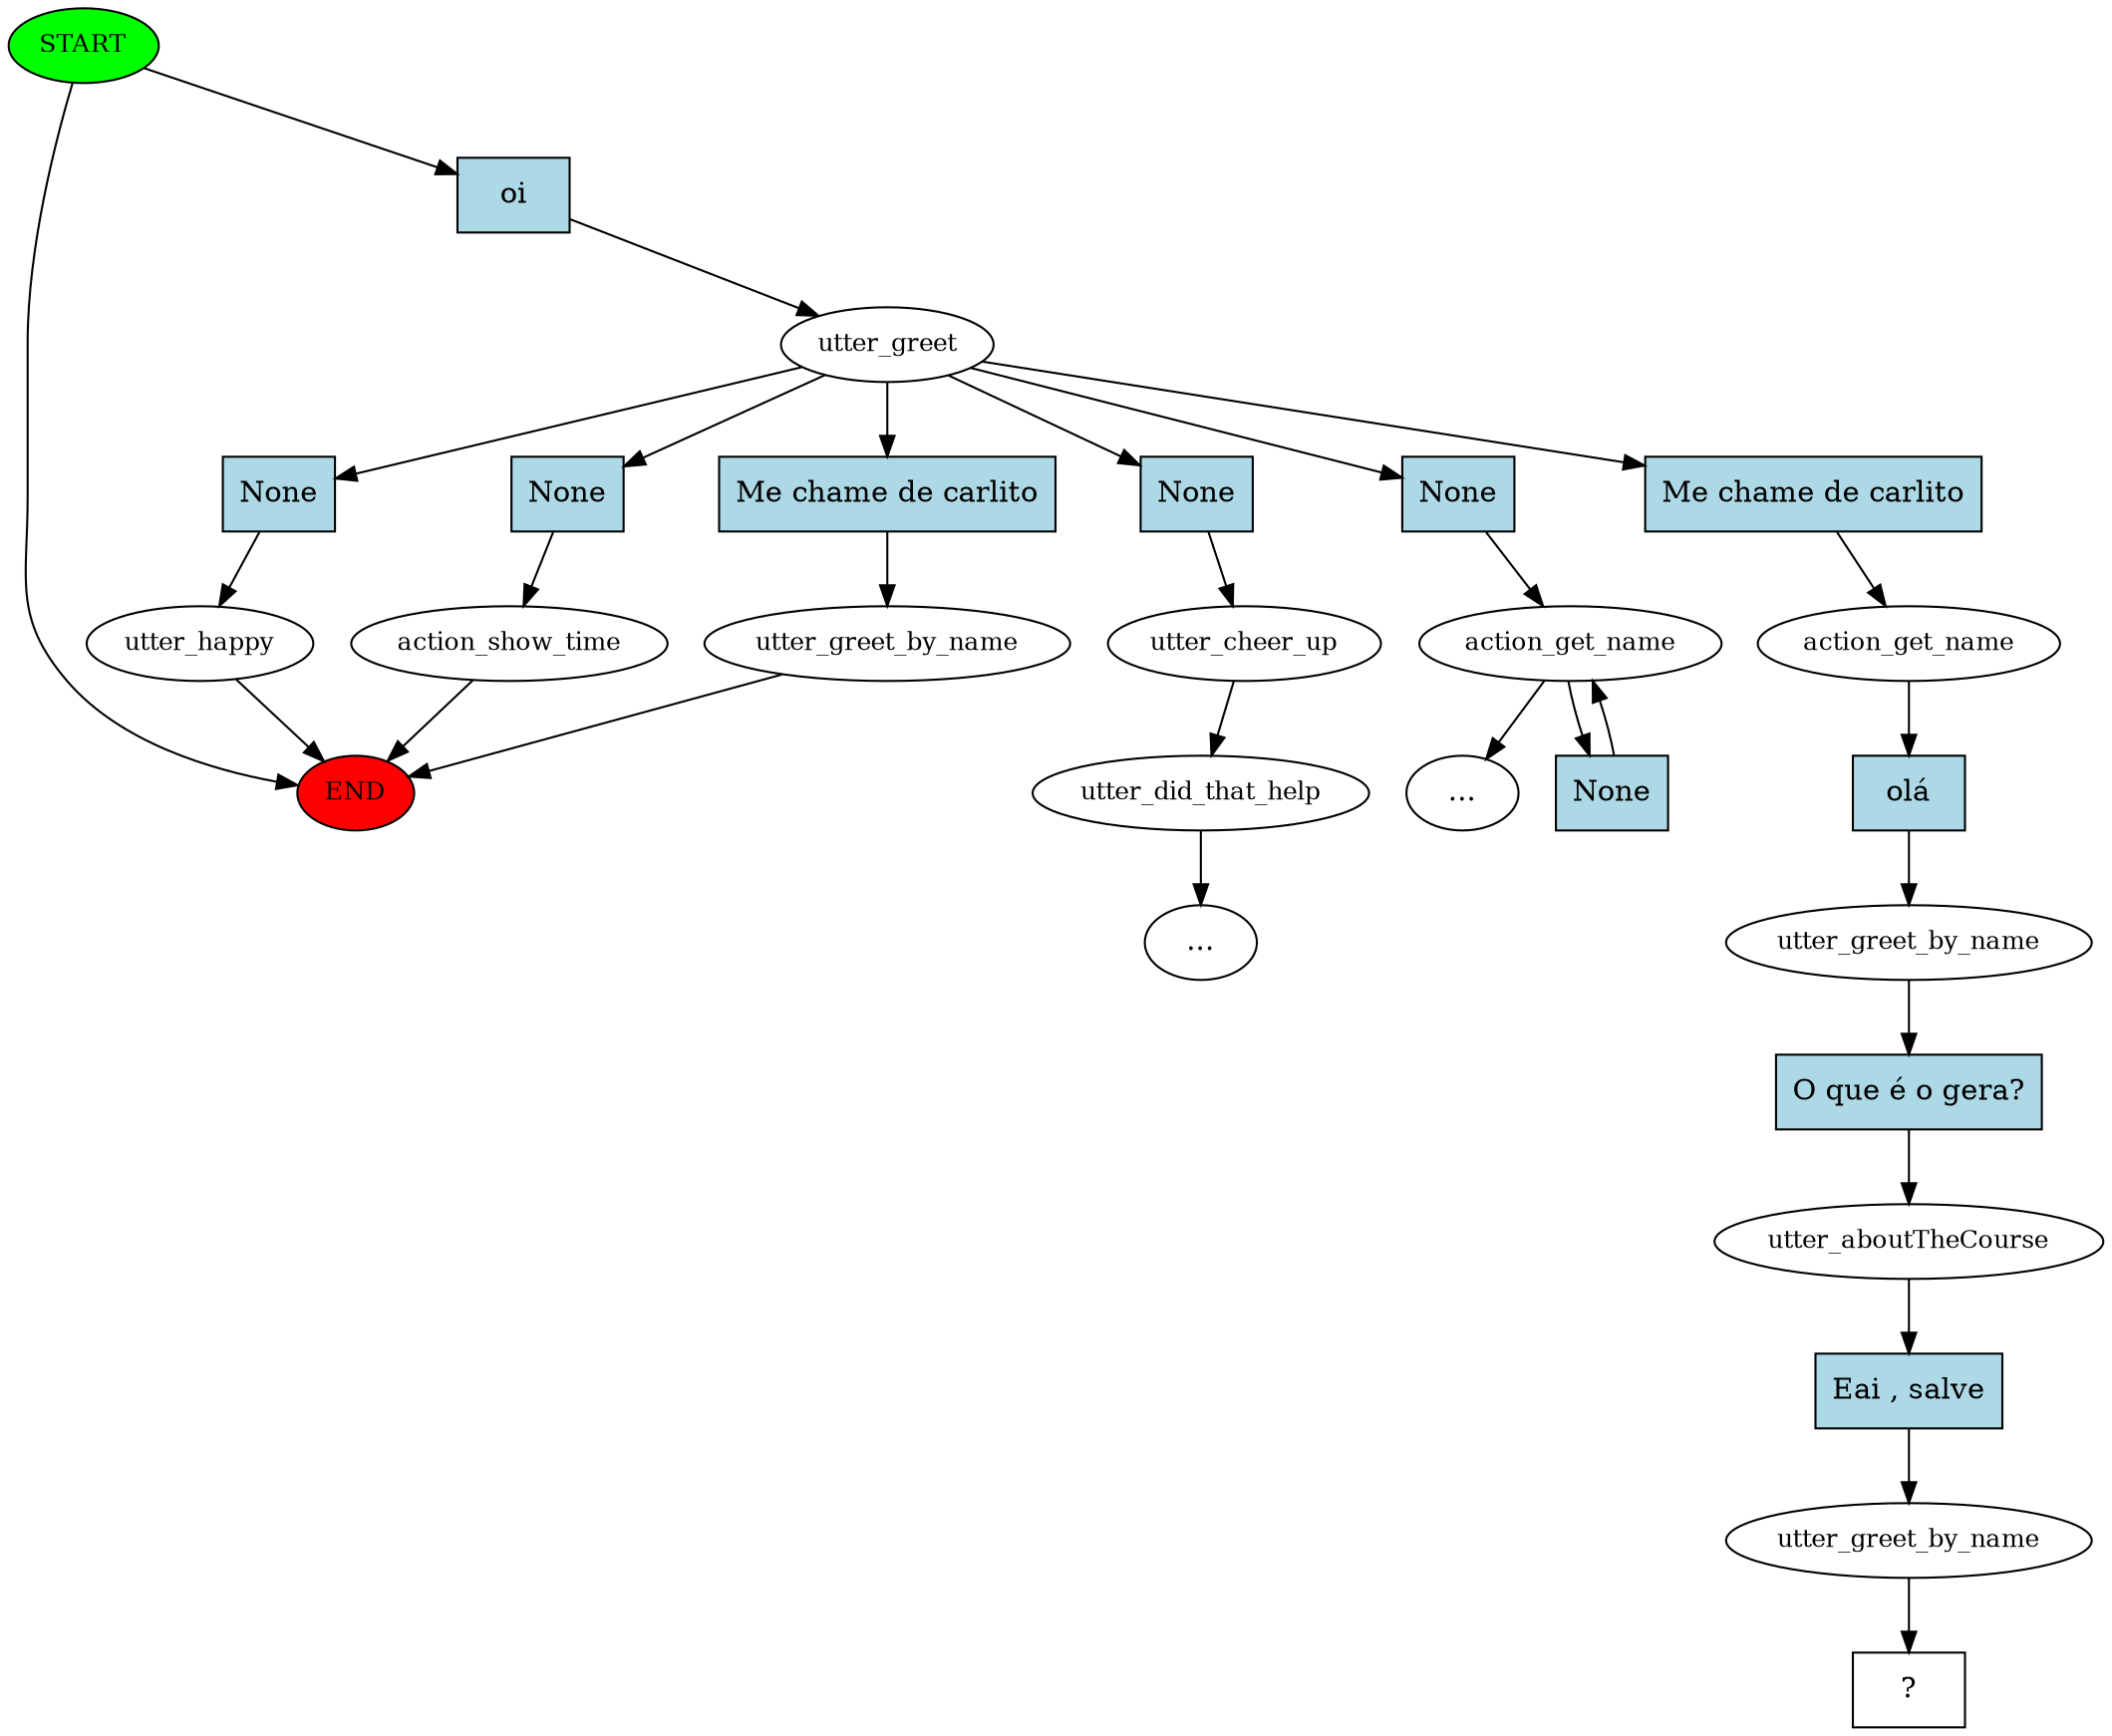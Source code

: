 digraph  {
0 [class="start active", fillcolor=green, fontsize=12, label=START, style=filled];
"-1" [class=end, fillcolor=red, fontsize=12, label=END, style=filled];
1 [class=active, fontsize=12, label=utter_greet];
2 [class="", fontsize=12, label=utter_happy];
4 [class="", fontsize=12, label=utter_cheer_up];
5 [class="", fontsize=12, label=utter_did_that_help];
"-4" [class=ellipsis, label="..."];
10 [class="", fontsize=12, label=action_show_time];
12 [class="", fontsize=12, label=action_get_name];
"-5" [class=ellipsis, label="..."];
15 [class="", fontsize=12, label=utter_greet_by_name];
17 [class=active, fontsize=12, label=action_get_name];
18 [class=active, fontsize=12, label=utter_greet_by_name];
19 [class=active, fontsize=12, label=utter_aboutTheCourse];
20 [class=active, fontsize=12, label=utter_greet_by_name];
21 [class="intent dashed active", label="  ?  ", shape=rect];
22 [class="intent active", fillcolor=lightblue, label=oi, shape=rect, style=filled];
23 [class=intent, fillcolor=lightblue, label=None, shape=rect, style=filled];
24 [class=intent, fillcolor=lightblue, label=None, shape=rect, style=filled];
25 [class=intent, fillcolor=lightblue, label=None, shape=rect, style=filled];
26 [class=intent, fillcolor=lightblue, label=None, shape=rect, style=filled];
27 [class=intent, fillcolor=lightblue, label="Me chame de carlito", shape=rect, style=filled];
28 [class="intent active", fillcolor=lightblue, label="Me chame de carlito", shape=rect, style=filled];
29 [class=intent, fillcolor=lightblue, label=None, shape=rect, style=filled];
30 [class="intent active", fillcolor=lightblue, label="olá", shape=rect, style=filled];
31 [class="intent active", fillcolor=lightblue, label="O que é o gera?", shape=rect, style=filled];
32 [class="intent active", fillcolor=lightblue, label="Eai , salve", shape=rect, style=filled];
0 -> "-1"  [class="", key=NONE, label=""];
0 -> 22  [class=active, key=0];
1 -> 23  [class="", key=0];
1 -> 24  [class="", key=0];
1 -> 25  [class="", key=0];
1 -> 26  [class="", key=0];
1 -> 27  [class="", key=0];
1 -> 28  [class=active, key=0];
2 -> "-1"  [class="", key=NONE, label=""];
4 -> 5  [class="", key=NONE, label=""];
5 -> "-4"  [class="", key=NONE, label=""];
10 -> "-1"  [class="", key=NONE, label=""];
12 -> "-5"  [class="", key=NONE, label=""];
12 -> 29  [class="", key=0];
15 -> "-1"  [class="", key=NONE, label=""];
17 -> 30  [class=active, key=0];
18 -> 31  [class=active, key=0];
19 -> 32  [class=active, key=0];
20 -> 21  [class=active, key=NONE, label=""];
22 -> 1  [class=active, key=0];
23 -> 2  [class="", key=0];
24 -> 4  [class="", key=0];
25 -> 10  [class="", key=0];
26 -> 12  [class="", key=0];
27 -> 15  [class="", key=0];
28 -> 17  [class=active, key=0];
29 -> 12  [class="", key=0];
30 -> 18  [class=active, key=0];
31 -> 19  [class=active, key=0];
32 -> 20  [class=active, key=0];
}
